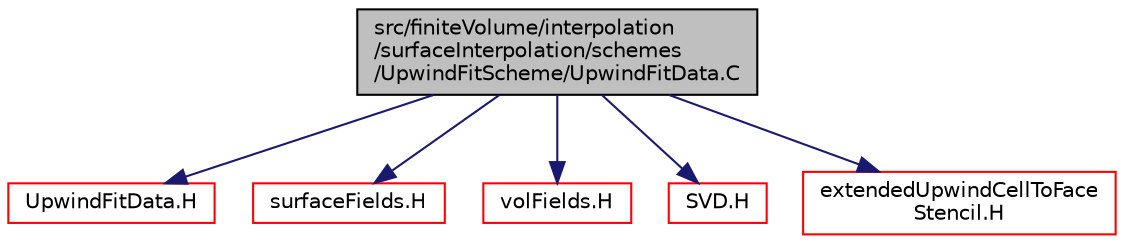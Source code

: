 digraph "src/finiteVolume/interpolation/surfaceInterpolation/schemes/UpwindFitScheme/UpwindFitData.C"
{
  bgcolor="transparent";
  edge [fontname="Helvetica",fontsize="10",labelfontname="Helvetica",labelfontsize="10"];
  node [fontname="Helvetica",fontsize="10",shape=record];
  Node0 [label="src/finiteVolume/interpolation\l/surfaceInterpolation/schemes\l/UpwindFitScheme/UpwindFitData.C",height=0.2,width=0.4,color="black", fillcolor="grey75", style="filled", fontcolor="black"];
  Node0 -> Node1 [color="midnightblue",fontsize="10",style="solid",fontname="Helvetica"];
  Node1 [label="UpwindFitData.H",height=0.2,width=0.4,color="red",URL="$a04487.html"];
  Node0 -> Node286 [color="midnightblue",fontsize="10",style="solid",fontname="Helvetica"];
  Node286 [label="surfaceFields.H",height=0.2,width=0.4,color="red",URL="$a02897.html",tooltip="Foam::surfaceFields. "];
  Node0 -> Node320 [color="midnightblue",fontsize="10",style="solid",fontname="Helvetica"];
  Node320 [label="volFields.H",height=0.2,width=0.4,color="red",URL="$a02912.html"];
  Node0 -> Node326 [color="midnightblue",fontsize="10",style="solid",fontname="Helvetica"];
  Node326 [label="SVD.H",height=0.2,width=0.4,color="red",URL="$a11783.html"];
  Node0 -> Node328 [color="midnightblue",fontsize="10",style="solid",fontname="Helvetica"];
  Node328 [label="extendedUpwindCellToFace\lStencil.H",height=0.2,width=0.4,color="red",URL="$a03587.html"];
}
